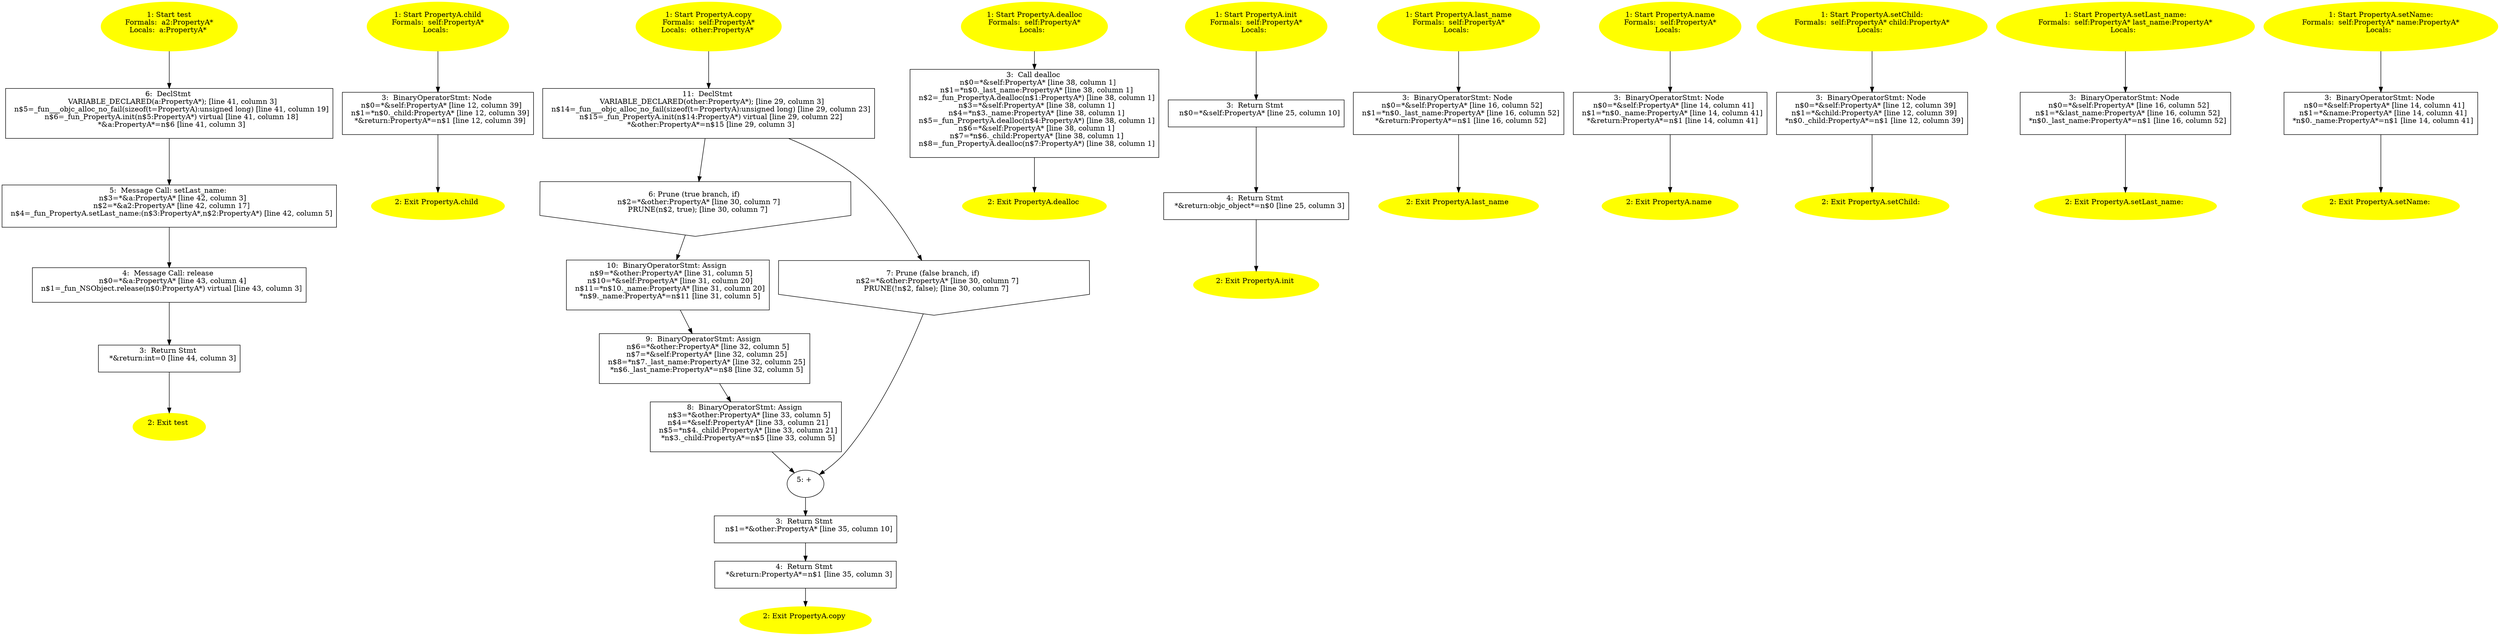 /* @generated */
digraph cfg {
"test.098f6bcd4621d373cade4e832627b4f6_1" [label="1: Start test\nFormals:  a2:PropertyA*\nLocals:  a:PropertyA* \n  " color=yellow style=filled]
	

	 "test.098f6bcd4621d373cade4e832627b4f6_1" -> "test.098f6bcd4621d373cade4e832627b4f6_6" ;
"test.098f6bcd4621d373cade4e832627b4f6_2" [label="2: Exit test \n  " color=yellow style=filled]
	

"test.098f6bcd4621d373cade4e832627b4f6_3" [label="3:  Return Stmt \n   *&return:int=0 [line 44, column 3]\n " shape="box"]
	

	 "test.098f6bcd4621d373cade4e832627b4f6_3" -> "test.098f6bcd4621d373cade4e832627b4f6_2" ;
"test.098f6bcd4621d373cade4e832627b4f6_4" [label="4:  Message Call: release \n   n$0=*&a:PropertyA* [line 43, column 4]\n  n$1=_fun_NSObject.release(n$0:PropertyA*) virtual [line 43, column 3]\n " shape="box"]
	

	 "test.098f6bcd4621d373cade4e832627b4f6_4" -> "test.098f6bcd4621d373cade4e832627b4f6_3" ;
"test.098f6bcd4621d373cade4e832627b4f6_5" [label="5:  Message Call: setLast_name: \n   n$3=*&a:PropertyA* [line 42, column 3]\n  n$2=*&a2:PropertyA* [line 42, column 17]\n  n$4=_fun_PropertyA.setLast_name:(n$3:PropertyA*,n$2:PropertyA*) [line 42, column 5]\n " shape="box"]
	

	 "test.098f6bcd4621d373cade4e832627b4f6_5" -> "test.098f6bcd4621d373cade4e832627b4f6_4" ;
"test.098f6bcd4621d373cade4e832627b4f6_6" [label="6:  DeclStmt \n   VARIABLE_DECLARED(a:PropertyA*); [line 41, column 3]\n  n$5=_fun___objc_alloc_no_fail(sizeof(t=PropertyA):unsigned long) [line 41, column 19]\n  n$6=_fun_PropertyA.init(n$5:PropertyA*) virtual [line 41, column 18]\n  *&a:PropertyA*=n$6 [line 41, column 3]\n " shape="box"]
	

	 "test.098f6bcd4621d373cade4e832627b4f6_6" -> "test.098f6bcd4621d373cade4e832627b4f6_5" ;
"child#PropertyA#instance.6f8ba5a5a49be48cc5dabe234a5b1918_1" [label="1: Start PropertyA.child\nFormals:  self:PropertyA*\nLocals:  \n  " color=yellow style=filled]
	

	 "child#PropertyA#instance.6f8ba5a5a49be48cc5dabe234a5b1918_1" -> "child#PropertyA#instance.6f8ba5a5a49be48cc5dabe234a5b1918_3" ;
"child#PropertyA#instance.6f8ba5a5a49be48cc5dabe234a5b1918_2" [label="2: Exit PropertyA.child \n  " color=yellow style=filled]
	

"child#PropertyA#instance.6f8ba5a5a49be48cc5dabe234a5b1918_3" [label="3:  BinaryOperatorStmt: Node \n   n$0=*&self:PropertyA* [line 12, column 39]\n  n$1=*n$0._child:PropertyA* [line 12, column 39]\n  *&return:PropertyA*=n$1 [line 12, column 39]\n " shape="box"]
	

	 "child#PropertyA#instance.6f8ba5a5a49be48cc5dabe234a5b1918_3" -> "child#PropertyA#instance.6f8ba5a5a49be48cc5dabe234a5b1918_2" ;
"copy#PropertyA#instance.d5955e11cf35af4b4d602b2971590d5f_1" [label="1: Start PropertyA.copy\nFormals:  self:PropertyA*\nLocals:  other:PropertyA* \n  " color=yellow style=filled]
	

	 "copy#PropertyA#instance.d5955e11cf35af4b4d602b2971590d5f_1" -> "copy#PropertyA#instance.d5955e11cf35af4b4d602b2971590d5f_11" ;
"copy#PropertyA#instance.d5955e11cf35af4b4d602b2971590d5f_2" [label="2: Exit PropertyA.copy \n  " color=yellow style=filled]
	

"copy#PropertyA#instance.d5955e11cf35af4b4d602b2971590d5f_3" [label="3:  Return Stmt \n   n$1=*&other:PropertyA* [line 35, column 10]\n " shape="box"]
	

	 "copy#PropertyA#instance.d5955e11cf35af4b4d602b2971590d5f_3" -> "copy#PropertyA#instance.d5955e11cf35af4b4d602b2971590d5f_4" ;
"copy#PropertyA#instance.d5955e11cf35af4b4d602b2971590d5f_4" [label="4:  Return Stmt \n   *&return:PropertyA*=n$1 [line 35, column 3]\n " shape="box"]
	

	 "copy#PropertyA#instance.d5955e11cf35af4b4d602b2971590d5f_4" -> "copy#PropertyA#instance.d5955e11cf35af4b4d602b2971590d5f_2" ;
"copy#PropertyA#instance.d5955e11cf35af4b4d602b2971590d5f_5" [label="5: + \n  " ]
	

	 "copy#PropertyA#instance.d5955e11cf35af4b4d602b2971590d5f_5" -> "copy#PropertyA#instance.d5955e11cf35af4b4d602b2971590d5f_3" ;
"copy#PropertyA#instance.d5955e11cf35af4b4d602b2971590d5f_6" [label="6: Prune (true branch, if) \n   n$2=*&other:PropertyA* [line 30, column 7]\n  PRUNE(n$2, true); [line 30, column 7]\n " shape="invhouse"]
	

	 "copy#PropertyA#instance.d5955e11cf35af4b4d602b2971590d5f_6" -> "copy#PropertyA#instance.d5955e11cf35af4b4d602b2971590d5f_10" ;
"copy#PropertyA#instance.d5955e11cf35af4b4d602b2971590d5f_7" [label="7: Prune (false branch, if) \n   n$2=*&other:PropertyA* [line 30, column 7]\n  PRUNE(!n$2, false); [line 30, column 7]\n " shape="invhouse"]
	

	 "copy#PropertyA#instance.d5955e11cf35af4b4d602b2971590d5f_7" -> "copy#PropertyA#instance.d5955e11cf35af4b4d602b2971590d5f_5" ;
"copy#PropertyA#instance.d5955e11cf35af4b4d602b2971590d5f_8" [label="8:  BinaryOperatorStmt: Assign \n   n$3=*&other:PropertyA* [line 33, column 5]\n  n$4=*&self:PropertyA* [line 33, column 21]\n  n$5=*n$4._child:PropertyA* [line 33, column 21]\n  *n$3._child:PropertyA*=n$5 [line 33, column 5]\n " shape="box"]
	

	 "copy#PropertyA#instance.d5955e11cf35af4b4d602b2971590d5f_8" -> "copy#PropertyA#instance.d5955e11cf35af4b4d602b2971590d5f_5" ;
"copy#PropertyA#instance.d5955e11cf35af4b4d602b2971590d5f_9" [label="9:  BinaryOperatorStmt: Assign \n   n$6=*&other:PropertyA* [line 32, column 5]\n  n$7=*&self:PropertyA* [line 32, column 25]\n  n$8=*n$7._last_name:PropertyA* [line 32, column 25]\n  *n$6._last_name:PropertyA*=n$8 [line 32, column 5]\n " shape="box"]
	

	 "copy#PropertyA#instance.d5955e11cf35af4b4d602b2971590d5f_9" -> "copy#PropertyA#instance.d5955e11cf35af4b4d602b2971590d5f_8" ;
"copy#PropertyA#instance.d5955e11cf35af4b4d602b2971590d5f_10" [label="10:  BinaryOperatorStmt: Assign \n   n$9=*&other:PropertyA* [line 31, column 5]\n  n$10=*&self:PropertyA* [line 31, column 20]\n  n$11=*n$10._name:PropertyA* [line 31, column 20]\n  *n$9._name:PropertyA*=n$11 [line 31, column 5]\n " shape="box"]
	

	 "copy#PropertyA#instance.d5955e11cf35af4b4d602b2971590d5f_10" -> "copy#PropertyA#instance.d5955e11cf35af4b4d602b2971590d5f_9" ;
"copy#PropertyA#instance.d5955e11cf35af4b4d602b2971590d5f_11" [label="11:  DeclStmt \n   VARIABLE_DECLARED(other:PropertyA*); [line 29, column 3]\n  n$14=_fun___objc_alloc_no_fail(sizeof(t=PropertyA):unsigned long) [line 29, column 23]\n  n$15=_fun_PropertyA.init(n$14:PropertyA*) virtual [line 29, column 22]\n  *&other:PropertyA*=n$15 [line 29, column 3]\n " shape="box"]
	

	 "copy#PropertyA#instance.d5955e11cf35af4b4d602b2971590d5f_11" -> "copy#PropertyA#instance.d5955e11cf35af4b4d602b2971590d5f_6" ;
	 "copy#PropertyA#instance.d5955e11cf35af4b4d602b2971590d5f_11" -> "copy#PropertyA#instance.d5955e11cf35af4b4d602b2971590d5f_7" ;
"dealloc#PropertyA#instance.6f8be74d1c8a16eeeed561e5def4ae54_1" [label="1: Start PropertyA.dealloc\nFormals:  self:PropertyA*\nLocals:  \n  " color=yellow style=filled]
	

	 "dealloc#PropertyA#instance.6f8be74d1c8a16eeeed561e5def4ae54_1" -> "dealloc#PropertyA#instance.6f8be74d1c8a16eeeed561e5def4ae54_3" ;
"dealloc#PropertyA#instance.6f8be74d1c8a16eeeed561e5def4ae54_2" [label="2: Exit PropertyA.dealloc \n  " color=yellow style=filled]
	

"dealloc#PropertyA#instance.6f8be74d1c8a16eeeed561e5def4ae54_3" [label="3:  Call dealloc \n   n$0=*&self:PropertyA* [line 38, column 1]\n  n$1=*n$0._last_name:PropertyA* [line 38, column 1]\n  n$2=_fun_PropertyA.dealloc(n$1:PropertyA*) [line 38, column 1]\n  n$3=*&self:PropertyA* [line 38, column 1]\n  n$4=*n$3._name:PropertyA* [line 38, column 1]\n  n$5=_fun_PropertyA.dealloc(n$4:PropertyA*) [line 38, column 1]\n  n$6=*&self:PropertyA* [line 38, column 1]\n  n$7=*n$6._child:PropertyA* [line 38, column 1]\n  n$8=_fun_PropertyA.dealloc(n$7:PropertyA*) [line 38, column 1]\n " shape="box"]
	

	 "dealloc#PropertyA#instance.6f8be74d1c8a16eeeed561e5def4ae54_3" -> "dealloc#PropertyA#instance.6f8be74d1c8a16eeeed561e5def4ae54_2" ;
"init#PropertyA#instance.a50cf011b0759e26f65bb059fbc6d60c_1" [label="1: Start PropertyA.init\nFormals:  self:PropertyA*\nLocals:  \n  " color=yellow style=filled]
	

	 "init#PropertyA#instance.a50cf011b0759e26f65bb059fbc6d60c_1" -> "init#PropertyA#instance.a50cf011b0759e26f65bb059fbc6d60c_3" ;
"init#PropertyA#instance.a50cf011b0759e26f65bb059fbc6d60c_2" [label="2: Exit PropertyA.init \n  " color=yellow style=filled]
	

"init#PropertyA#instance.a50cf011b0759e26f65bb059fbc6d60c_3" [label="3:  Return Stmt \n   n$0=*&self:PropertyA* [line 25, column 10]\n " shape="box"]
	

	 "init#PropertyA#instance.a50cf011b0759e26f65bb059fbc6d60c_3" -> "init#PropertyA#instance.a50cf011b0759e26f65bb059fbc6d60c_4" ;
"init#PropertyA#instance.a50cf011b0759e26f65bb059fbc6d60c_4" [label="4:  Return Stmt \n   *&return:objc_object*=n$0 [line 25, column 3]\n " shape="box"]
	

	 "init#PropertyA#instance.a50cf011b0759e26f65bb059fbc6d60c_4" -> "init#PropertyA#instance.a50cf011b0759e26f65bb059fbc6d60c_2" ;
"last_name#PropertyA#instance.1ce5ad70e2d4c718c3a98ccc959a3bc9_1" [label="1: Start PropertyA.last_name\nFormals:  self:PropertyA*\nLocals:  \n  " color=yellow style=filled]
	

	 "last_name#PropertyA#instance.1ce5ad70e2d4c718c3a98ccc959a3bc9_1" -> "last_name#PropertyA#instance.1ce5ad70e2d4c718c3a98ccc959a3bc9_3" ;
"last_name#PropertyA#instance.1ce5ad70e2d4c718c3a98ccc959a3bc9_2" [label="2: Exit PropertyA.last_name \n  " color=yellow style=filled]
	

"last_name#PropertyA#instance.1ce5ad70e2d4c718c3a98ccc959a3bc9_3" [label="3:  BinaryOperatorStmt: Node \n   n$0=*&self:PropertyA* [line 16, column 52]\n  n$1=*n$0._last_name:PropertyA* [line 16, column 52]\n  *&return:PropertyA*=n$1 [line 16, column 52]\n " shape="box"]
	

	 "last_name#PropertyA#instance.1ce5ad70e2d4c718c3a98ccc959a3bc9_3" -> "last_name#PropertyA#instance.1ce5ad70e2d4c718c3a98ccc959a3bc9_2" ;
"name#PropertyA#instance.c1cdbf324fa14cda26c4633e95fc7667_1" [label="1: Start PropertyA.name\nFormals:  self:PropertyA*\nLocals:  \n  " color=yellow style=filled]
	

	 "name#PropertyA#instance.c1cdbf324fa14cda26c4633e95fc7667_1" -> "name#PropertyA#instance.c1cdbf324fa14cda26c4633e95fc7667_3" ;
"name#PropertyA#instance.c1cdbf324fa14cda26c4633e95fc7667_2" [label="2: Exit PropertyA.name \n  " color=yellow style=filled]
	

"name#PropertyA#instance.c1cdbf324fa14cda26c4633e95fc7667_3" [label="3:  BinaryOperatorStmt: Node \n   n$0=*&self:PropertyA* [line 14, column 41]\n  n$1=*n$0._name:PropertyA* [line 14, column 41]\n  *&return:PropertyA*=n$1 [line 14, column 41]\n " shape="box"]
	

	 "name#PropertyA#instance.c1cdbf324fa14cda26c4633e95fc7667_3" -> "name#PropertyA#instance.c1cdbf324fa14cda26c4633e95fc7667_2" ;
"setChild:#PropertyA(class PropertyA)#instance.2830b91fc93649a2fb3b313489bf5461_1" [label="1: Start PropertyA.setChild:\nFormals:  self:PropertyA* child:PropertyA*\nLocals:  \n  " color=yellow style=filled]
	

	 "setChild:#PropertyA(class PropertyA)#instance.2830b91fc93649a2fb3b313489bf5461_1" -> "setChild:#PropertyA(class PropertyA)#instance.2830b91fc93649a2fb3b313489bf5461_3" ;
"setChild:#PropertyA(class PropertyA)#instance.2830b91fc93649a2fb3b313489bf5461_2" [label="2: Exit PropertyA.setChild: \n  " color=yellow style=filled]
	

"setChild:#PropertyA(class PropertyA)#instance.2830b91fc93649a2fb3b313489bf5461_3" [label="3:  BinaryOperatorStmt: Node \n   n$0=*&self:PropertyA* [line 12, column 39]\n  n$1=*&child:PropertyA* [line 12, column 39]\n  *n$0._child:PropertyA*=n$1 [line 12, column 39]\n " shape="box"]
	

	 "setChild:#PropertyA(class PropertyA)#instance.2830b91fc93649a2fb3b313489bf5461_3" -> "setChild:#PropertyA(class PropertyA)#instance.2830b91fc93649a2fb3b313489bf5461_2" ;
"setLast_name:#PropertyA(class PropertyA)#instance.47d6f73ea37f95beeca8ce7a0352c15f_1" [label="1: Start PropertyA.setLast_name:\nFormals:  self:PropertyA* last_name:PropertyA*\nLocals:  \n  " color=yellow style=filled]
	

	 "setLast_name:#PropertyA(class PropertyA)#instance.47d6f73ea37f95beeca8ce7a0352c15f_1" -> "setLast_name:#PropertyA(class PropertyA)#instance.47d6f73ea37f95beeca8ce7a0352c15f_3" ;
"setLast_name:#PropertyA(class PropertyA)#instance.47d6f73ea37f95beeca8ce7a0352c15f_2" [label="2: Exit PropertyA.setLast_name: \n  " color=yellow style=filled]
	

"setLast_name:#PropertyA(class PropertyA)#instance.47d6f73ea37f95beeca8ce7a0352c15f_3" [label="3:  BinaryOperatorStmt: Node \n   n$0=*&self:PropertyA* [line 16, column 52]\n  n$1=*&last_name:PropertyA* [line 16, column 52]\n  *n$0._last_name:PropertyA*=n$1 [line 16, column 52]\n " shape="box"]
	

	 "setLast_name:#PropertyA(class PropertyA)#instance.47d6f73ea37f95beeca8ce7a0352c15f_3" -> "setLast_name:#PropertyA(class PropertyA)#instance.47d6f73ea37f95beeca8ce7a0352c15f_2" ;
"setName:#PropertyA(class PropertyA)#instance.530a6c9eaa83786feeaf3a50fc2cd0e6_1" [label="1: Start PropertyA.setName:\nFormals:  self:PropertyA* name:PropertyA*\nLocals:  \n  " color=yellow style=filled]
	

	 "setName:#PropertyA(class PropertyA)#instance.530a6c9eaa83786feeaf3a50fc2cd0e6_1" -> "setName:#PropertyA(class PropertyA)#instance.530a6c9eaa83786feeaf3a50fc2cd0e6_3" ;
"setName:#PropertyA(class PropertyA)#instance.530a6c9eaa83786feeaf3a50fc2cd0e6_2" [label="2: Exit PropertyA.setName: \n  " color=yellow style=filled]
	

"setName:#PropertyA(class PropertyA)#instance.530a6c9eaa83786feeaf3a50fc2cd0e6_3" [label="3:  BinaryOperatorStmt: Node \n   n$0=*&self:PropertyA* [line 14, column 41]\n  n$1=*&name:PropertyA* [line 14, column 41]\n  *n$0._name:PropertyA*=n$1 [line 14, column 41]\n " shape="box"]
	

	 "setName:#PropertyA(class PropertyA)#instance.530a6c9eaa83786feeaf3a50fc2cd0e6_3" -> "setName:#PropertyA(class PropertyA)#instance.530a6c9eaa83786feeaf3a50fc2cd0e6_2" ;
}
